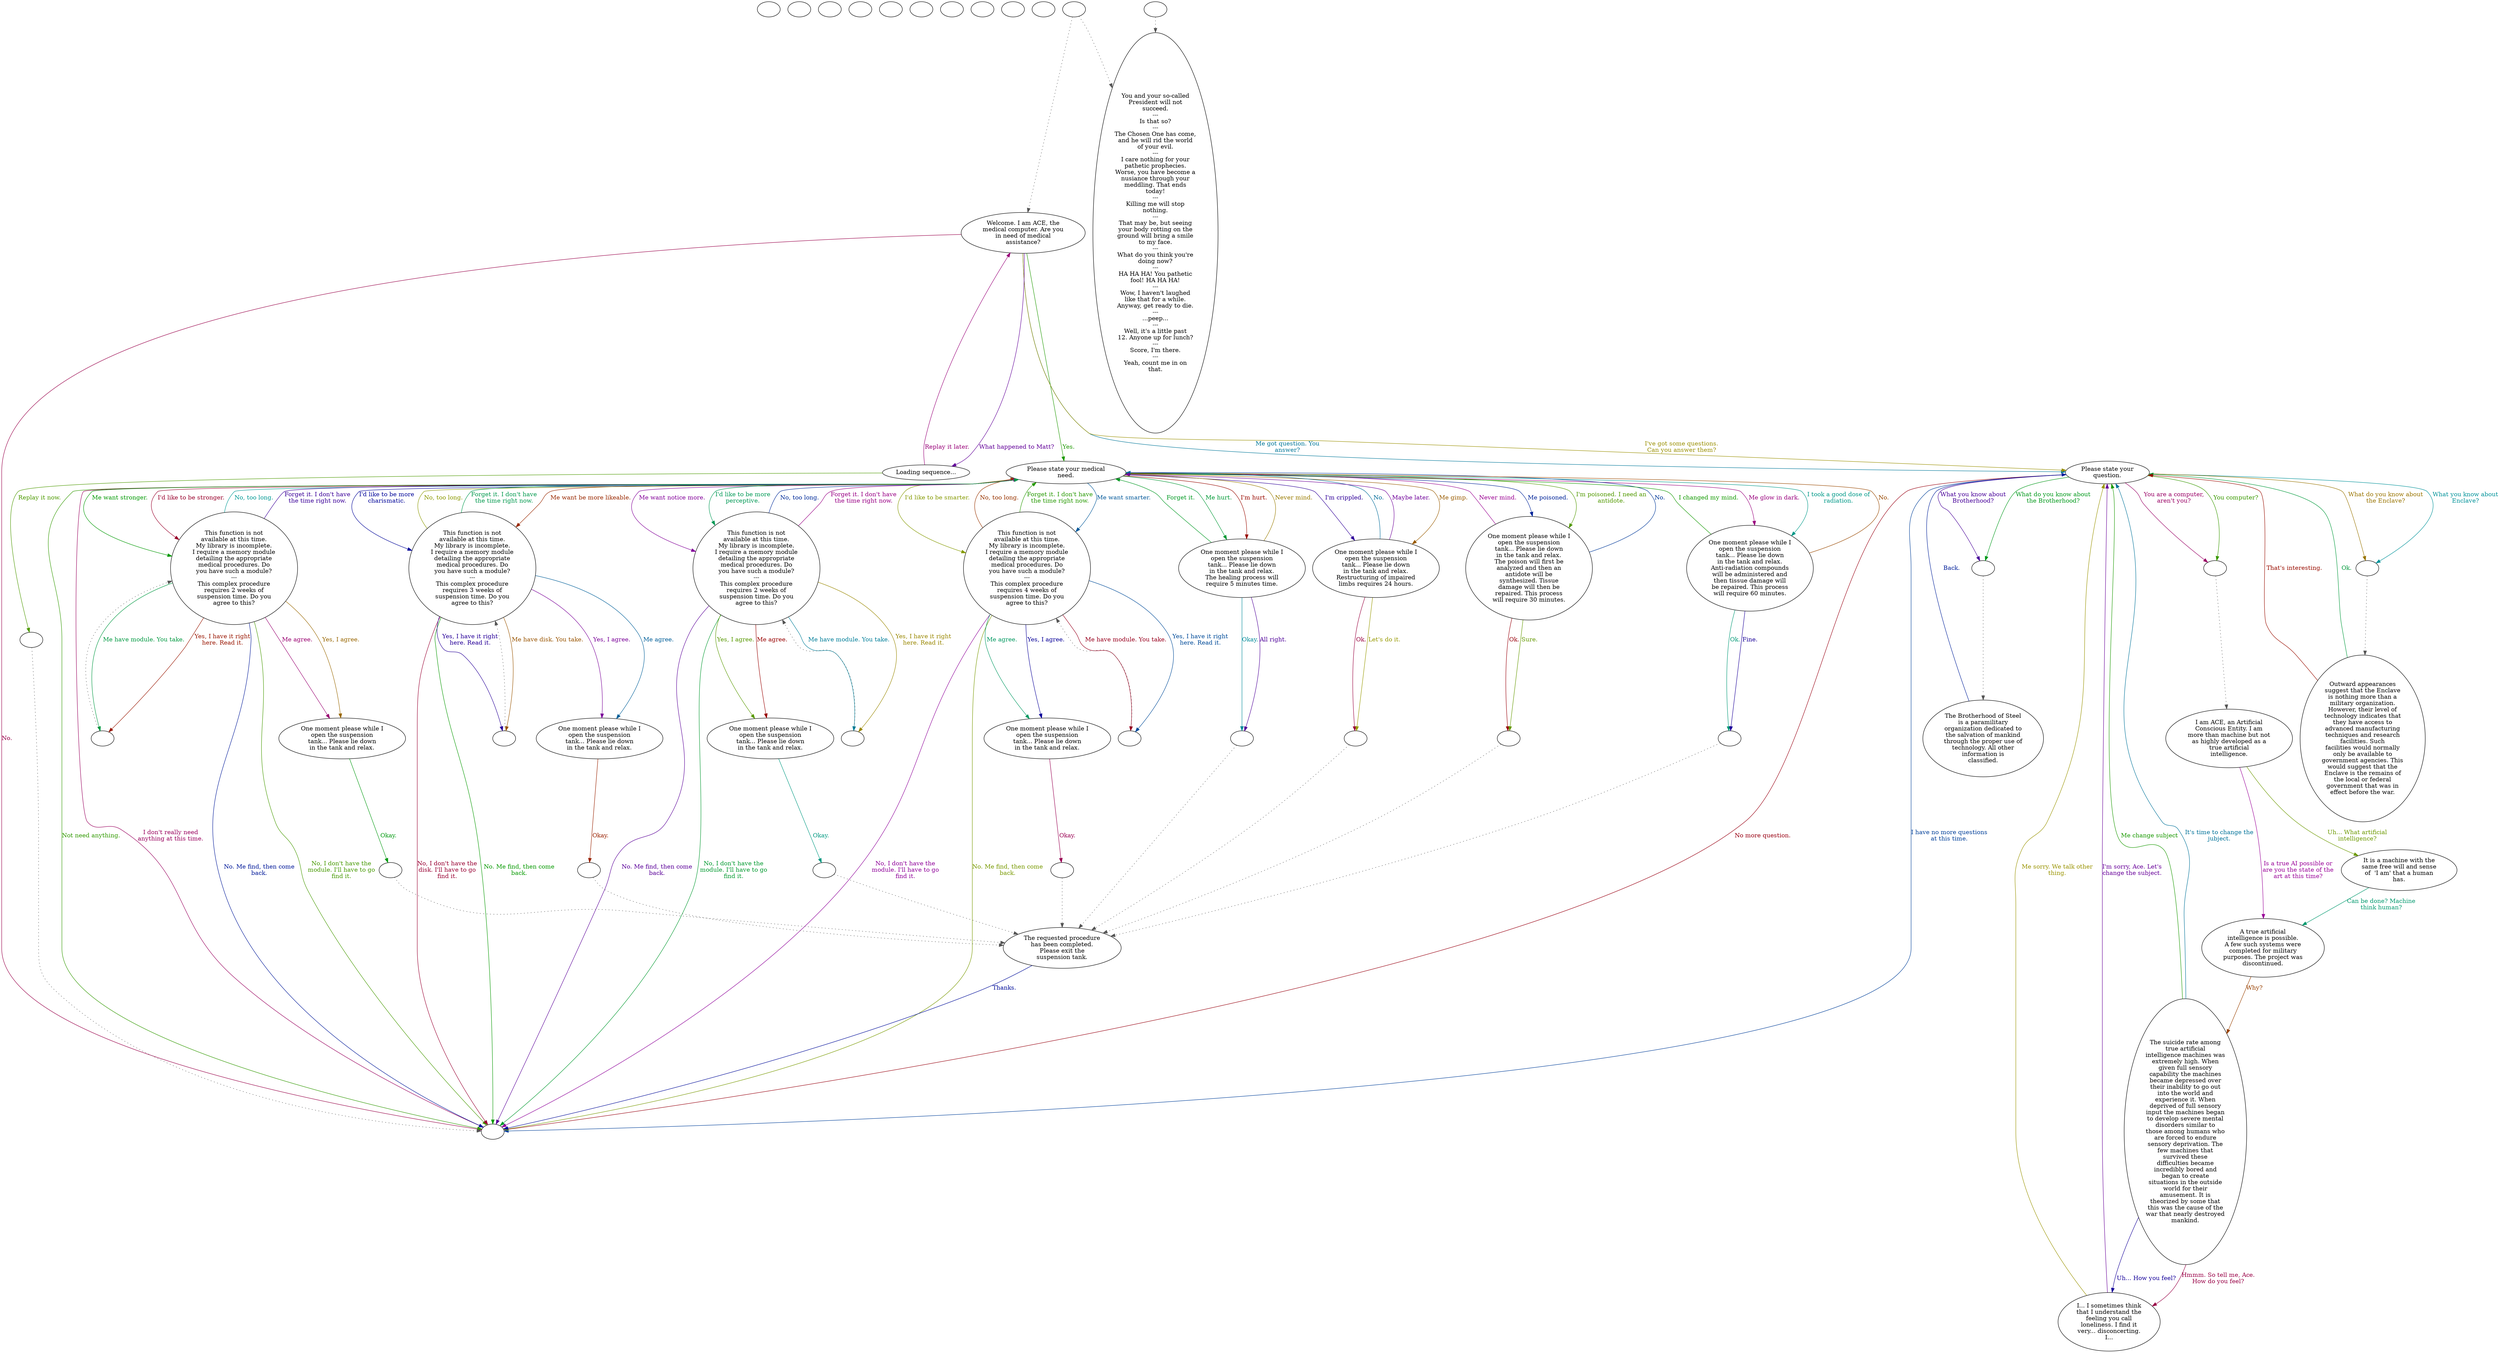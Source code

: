 digraph fsface {
  "checkPartyMembersNearDoor" [style=filled       fillcolor="#FFFFFF"       color="#000000"]
  "checkPartyMembersNearDoor" [label=""]
  "start" [style=filled       fillcolor="#FFFFFF"       color="#000000"]
  "start" [label=""]
  "use_p_proc" [style=filled       fillcolor="#FFFFFF"       color="#000000"]
  "use_p_proc" [label=""]
  "look_at_p_proc" [style=filled       fillcolor="#FFFFFF"       color="#000000"]
  "look_at_p_proc" [label=""]
  "description_p_proc" [style=filled       fillcolor="#FFFFFF"       color="#000000"]
  "description_p_proc" [label=""]
  "use_skill_on_p_proc" [style=filled       fillcolor="#FFFFFF"       color="#000000"]
  "use_skill_on_p_proc" [label=""]
  "use_obj_on_p_proc" [style=filled       fillcolor="#FFFFFF"       color="#000000"]
  "use_obj_on_p_proc" [label=""]
  "damage_p_proc" [style=filled       fillcolor="#FFFFFF"       color="#000000"]
  "damage_p_proc" [label=""]
  "map_enter_p_proc" [style=filled       fillcolor="#FFFFFF"       color="#000000"]
  "map_enter_p_proc" [label=""]
  "map_update_p_proc" [style=filled       fillcolor="#FFFFFF"       color="#000000"]
  "map_update_p_proc" [label=""]
  "talk_p_proc" [style=filled       fillcolor="#FFFFFF"       color="#000000"]
  "talk_p_proc" -> "Node001" [style=dotted color="#555555"]
  "talk_p_proc" -> "sequence" [style=dotted color="#555555"]
  "talk_p_proc" [label=""]
  "Node001" [style=filled       fillcolor="#FFFFFF"       color="#000000"]
  "Node001" [label="Welcome. I am ACE, the\nmedical computer. Are you\nin need of medical\nassistance?"]
  "Node001" -> "Node002" [label="Yes." color="#1E9900" fontcolor="#1E9900"]
  "Node001" -> "Node999" [label="No." color="#99004A" fontcolor="#99004A"]
  "Node001" -> "Node016" [label="Me got question. You\nanswer?" color="#007799" fontcolor="#007799"]
  "Node001" -> "Node016" [label="I've got some questions.\nCan you answer them?" color="#998F00" fontcolor="#998F00"]
  "Node001" -> "Node024" [label="What happened to Matt?" color="#620099" fontcolor="#620099"]
  "Node002" [style=filled       fillcolor="#FFFFFF"       color="#000000"]
  "Node002" [label="Please state your medical\nneed."]
  "Node002" -> "Node003" [label="Me hurt." color="#009935" fontcolor="#009935"]
  "Node002" -> "Node003" [label="I'm hurt." color="#990900" fontcolor="#990900"]
  "Node002" -> "Node004" [label="Me poisoned." color="#002499" fontcolor="#002499"]
  "Node002" -> "Node004" [label="I'm poisoned. I need an\nantidote." color="#519900" fontcolor="#519900"]
  "Node002" -> "Node005" [label="Me glow in dark." color="#99007D" fontcolor="#99007D"]
  "Node002" -> "Node005" [label="I took a good dose of\nradiation." color="#009988" fontcolor="#009988"]
  "Node002" -> "Node006" [label="Me gimp." color="#995B00" fontcolor="#995B00"]
  "Node002" -> "Node006" [label="I'm crippled." color="#2F0099" fontcolor="#2F0099"]
  "Node002" -> "Node007" [label="Me want stronger." color="#009902" fontcolor="#009902"]
  "Node002" -> "Node007" [label="I'd like to be stronger." color="#99002B" fontcolor="#99002B"]
  "Node002" -> "Node009" [label="Me want smarter." color="#005799" fontcolor="#005799"]
  "Node002" -> "Node009" [label="I'd like to be smarter." color="#849900" fontcolor="#849900"]
  "Node002" -> "Node011" [label="Me want notice more." color="#820099" fontcolor="#820099"]
  "Node002" -> "Node011" [label="I'd like to be more\nperceptive." color="#009955" fontcolor="#009955"]
  "Node002" -> "Node013" [label="Me want be more likeable." color="#992800" fontcolor="#992800"]
  "Node002" -> "Node013" [label="I'd like to be more\ncharismatic." color="#000499" fontcolor="#000499"]
  "Node002" -> "Node999" [label="Not need anything." color="#319900" fontcolor="#319900"]
  "Node002" -> "Node999" [label="I don't really need\nanything at this time." color="#99005E" fontcolor="#99005E"]
  "Node003" [style=filled       fillcolor="#FFFFFF"       color="#000000"]
  "Node003" [label="One moment please while I\nopen the suspension\ntank... Please lie down\nin the tank and relax.\nThe healing process will\nrequire 5 minutes time."]
  "Node003" -> "NodeHeal15" [label="Okay." color="#008A99" fontcolor="#008A99"]
  "Node003" -> "Node002" [label="Never mind." color="#997B00" fontcolor="#997B00"]
  "Node003" -> "NodeHeal15" [label="All right." color="#4E0099" fontcolor="#4E0099"]
  "Node003" -> "Node002" [label="Forget it." color="#009922" fontcolor="#009922"]
  "Node004" [style=filled       fillcolor="#FFFFFF"       color="#000000"]
  "Node004" [label="One moment please while I\nopen the suspension\ntank... Please lie down\nin the tank and relax.\nThe poison will first be\nanalyzed and then an\nantidote will be\nsynthesized. Tissue\ndamage will then be\nrepaired. This process\nwill require 30 minutes."]
  "Node004" -> "NodePois15" [label="Ok." color="#99000B" fontcolor="#99000B"]
  "Node004" -> "Node002" [label="No." color="#003899" fontcolor="#003899"]
  "Node004" -> "NodePois15" [label="Sure." color="#649900" fontcolor="#649900"]
  "Node004" -> "Node002" [label="Never mind." color="#990091" fontcolor="#990091"]
  "Node005" [style=filled       fillcolor="#FFFFFF"       color="#000000"]
  "Node005" [label="One moment please while I\nopen the suspension\ntank... Please lie down\nin the tank and relax.\nAnti-radiation compounds\nwill be administered and\nthen tissue damage will\nbe repaired. This process\nwill require 60 minutes."]
  "Node005" -> "NodeRad15" [label="Ok." color="#009975" fontcolor="#009975"]
  "Node005" -> "Node002" [label="No." color="#994800" fontcolor="#994800"]
  "Node005" -> "NodeRad15" [label="Fine." color="#1B0099" fontcolor="#1B0099"]
  "Node005" -> "Node002" [label="I changed my mind." color="#119900" fontcolor="#119900"]
  "Node006" [style=filled       fillcolor="#FFFFFF"       color="#000000"]
  "Node006" [label="One moment please while I\nopen the suspension\ntank... Please lie down\nin the tank and relax.\nRestructuring of impaired\nlimbs requires 24 hours."]
  "Node006" -> "NodeCrip15" [label="Ok." color="#99003E" fontcolor="#99003E"]
  "Node006" -> "Node002" [label="No." color="#006B99" fontcolor="#006B99"]
  "Node006" -> "NodeCrip15" [label="Let's do it." color="#979900" fontcolor="#979900"]
  "Node006" -> "Node002" [label="Maybe later." color="#6E0099" fontcolor="#6E0099"]
  "Node007" [style=filled       fillcolor="#FFFFFF"       color="#000000"]
  "Node007" [label="This function is not\navailable at this time.\nMy library is incomplete.\nI require a memory module\ndetailing the appropriate\nmedical procedures. Do\nyou have such a module?\n---\nThis complex procedure\nrequires 2 weeks of\nsuspension time. Do you\nagree to this?"]
  "Node007" -> "Node007s" [label="Me have module. You take." color="#009941" fontcolor="#009941"]
  "Node007" -> "Node007s" [label="Yes, I have it right\nhere. Read it." color="#991500" fontcolor="#991500"]
  "Node007" -> "Node999" [label="No. Me find, then come\nback." color="#001899" fontcolor="#001899"]
  "Node007" -> "Node999" [label="No, I don't have the\nmodule. I'll have to go\nfind it." color="#459900" fontcolor="#459900"]
  "Node007" -> "Node008" [label="Me agree." color="#990071" fontcolor="#990071"]
  "Node007" -> "Node002" [label="No, too long." color="#009994" fontcolor="#009994"]
  "Node007" -> "Node008" [label="Yes, I agree." color="#996700" fontcolor="#996700"]
  "Node007" -> "Node002" [label="Forget it. I don't have\nthe time right now." color="#3B0099" fontcolor="#3B0099"]
  "Node008" [style=filled       fillcolor="#FFFFFF"       color="#000000"]
  "Node008" [label="One moment please while I\nopen the suspension\ntank... Please lie down\nin the tank and relax."]
  "Node008" -> "NodeStr15" [label="Okay." color="#00990E" fontcolor="#00990E"]
  "Node009" [style=filled       fillcolor="#FFFFFF"       color="#000000"]
  "Node009" [label="This function is not\navailable at this time.\nMy library is incomplete.\nI require a memory module\ndetailing the appropriate\nmedical procedures. Do\nyou have such a module?\n---\nThis complex procedure\nrequires 4 weeks of\nsuspension time. Do you\nagree to this?"]
  "Node009" -> "Node009s" [label="Me have module. You take." color="#99001E" fontcolor="#99001E"]
  "Node009" -> "Node009s" [label="Yes, I have it right\nhere. Read it." color="#004B99" fontcolor="#004B99"]
  "Node009" -> "Node999" [label="No. Me find, then come\nback." color="#789900" fontcolor="#789900"]
  "Node009" -> "Node999" [label="No, I don't have the\nmodule. I'll have to go\nfind it." color="#8E0099" fontcolor="#8E0099"]
  "Node009" -> "Node010" [label="Me agree." color="#009961" fontcolor="#009961"]
  "Node009" -> "Node002" [label="No, too long." color="#993400" fontcolor="#993400"]
  "Node009" -> "Node010" [label="Yes, I agree." color="#080099" fontcolor="#080099"]
  "Node009" -> "Node002" [label="Forget it. I don't have\nthe time right now." color="#259900" fontcolor="#259900"]
  "Node010" [style=filled       fillcolor="#FFFFFF"       color="#000000"]
  "Node010" [label="One moment please while I\nopen the suspension\ntank... Please lie down\nin the tank and relax."]
  "Node010" -> "NodeInt15" [label="Okay." color="#990052" fontcolor="#990052"]
  "Node011" [style=filled       fillcolor="#FFFFFF"       color="#000000"]
  "Node011" [label="This function is not\navailable at this time.\nMy library is incomplete.\nI require a memory module\ndetailing the appropriate\nmedical procedures. Do\nyou have such a module?\n---\nThis complex procedure\nrequires 2 weeks of\nsuspension time. Do you\nagree to this?"]
  "Node011" -> "Node011s" [label="Me have module. You take." color="#007E99" fontcolor="#007E99"]
  "Node011" -> "Node011s" [label="Yes, I have it right\nhere. Read it." color="#998700" fontcolor="#998700"]
  "Node011" -> "Node999" [label="No. Me find, then come\nback." color="#5A0099" fontcolor="#5A0099"]
  "Node011" -> "Node999" [label="No, I don't have the\nmodule. I'll have to go\nfind it." color="#00992E" fontcolor="#00992E"]
  "Node011" -> "Node012" [label="Me agree." color="#990100" fontcolor="#990100"]
  "Node011" -> "Node002" [label="No, too long." color="#002B99" fontcolor="#002B99"]
  "Node011" -> "Node012" [label="Yes, I agree." color="#589900" fontcolor="#589900"]
  "Node011" -> "Node002" [label="Forget it. I don't have\nthe time right now." color="#990085" fontcolor="#990085"]
  "Node012" [style=filled       fillcolor="#FFFFFF"       color="#000000"]
  "Node012" [label="One moment please while I\nopen the suspension\ntank... Please lie down\nin the tank and relax."]
  "Node012" -> "NodePer15" [label="Okay." color="#009981" fontcolor="#009981"]
  "Node013" [style=filled       fillcolor="#FFFFFF"       color="#000000"]
  "Node013" [label="This function is not\navailable at this time.\nMy library is incomplete.\nI require a memory module\ndetailing the appropriate\nmedical procedures. Do\nyou have such a module?\n---\nThis complex procedure\nrequires 3 weeks of\nsuspension time. Do you\nagree to this?"]
  "Node013" -> "Node013s" [label="Me have disk. You take." color="#995400" fontcolor="#995400"]
  "Node013" -> "Node013s" [label="Yes, I have it right\nhere. Read it." color="#270099" fontcolor="#270099"]
  "Node013" -> "Node999" [label="No. Me find, then come\nback." color="#059900" fontcolor="#059900"]
  "Node013" -> "Node999" [label="No, I don't have the\ndisk. I'll have to go\nfind it." color="#990032" fontcolor="#990032"]
  "Node013" -> "Node014" [label="Me agree." color="#005F99" fontcolor="#005F99"]
  "Node013" -> "Node002" [label="No, too long." color="#8B9900" fontcolor="#8B9900"]
  "Node013" -> "Node014" [label="Yes, I agree." color="#7A0099" fontcolor="#7A0099"]
  "Node013" -> "Node002" [label="Forget it. I don't have\nthe time right now." color="#00994D" fontcolor="#00994D"]
  "Node014" [style=filled       fillcolor="#FFFFFF"       color="#000000"]
  "Node014" [label="One moment please while I\nopen the suspension\ntank... Please lie down\nin the tank and relax."]
  "Node014" -> "NodeChr15" [label="Okay." color="#992100" fontcolor="#992100"]
  "Node015" [style=filled       fillcolor="#FFFFFF"       color="#000000"]
  "Node015" [label="The requested procedure\nhas been completed.\nPlease exit the\nsuspension tank."]
  "Node015" -> "Node999" [label="Thanks." color="#000C99" fontcolor="#000C99"]
  "Node016" [style=filled       fillcolor="#FFFFFF"       color="#000000"]
  "Node016" [label="Please state your\nquestion."]
  "Node016" -> "Node017a" [label="You computer?" color="#399900" fontcolor="#399900"]
  "Node016" -> "Node017a" [label="You are a computer,\naren't you?" color="#990065" fontcolor="#990065"]
  "Node016" -> "Node022a" [label="What you know about\nEnclave?" color="#009299" fontcolor="#009299"]
  "Node016" -> "Node022a" [label="What do you know about\nthe Enclave?" color="#997400" fontcolor="#997400"]
  "Node016" -> "Node023a" [label="What you know about\nBrotherhood?" color="#470099" fontcolor="#470099"]
  "Node016" -> "Node023a" [label="What do you know about\nthe Brotherhood?" color="#00991A" fontcolor="#00991A"]
  "Node016" -> "Node999" [label="No more question." color="#990012" fontcolor="#990012"]
  "Node016" -> "Node999" [label="I have no more questions\nat this time." color="#003F99" fontcolor="#003F99"]
  "Node017" [style=filled       fillcolor="#FFFFFF"       color="#000000"]
  "Node017" [label="I am ACE, an Artificial\nConscious Entity. I am\nmore than machine but not\nas highly developed as a\ntrue artificial\nintelligence."]
  "Node017" -> "Node018" [label="Uh... What artificial\nintelligence?" color="#6C9900" fontcolor="#6C9900"]
  "Node017" -> "Node019" [label="Is a true AI possible or\nare you the state of the\nart at this time?" color="#990098" fontcolor="#990098"]
  "Node018" [style=filled       fillcolor="#FFFFFF"       color="#000000"]
  "Node018" [label="It is a machine with the\nsame free will and sense\nof  'I am' that a human\nhas."]
  "Node018" -> "Node019" [label="Can be done? Machine\nthink human?" color="#00996D" fontcolor="#00996D"]
  "Node019" [style=filled       fillcolor="#FFFFFF"       color="#000000"]
  "Node019" [label="A true artificial\nintelligence is possible.\nA few such systems were\ncompleted for military\npurposes. The project was\ndiscontinued."]
  "Node019" -> "Node020" [label="Why?" color="#994000" fontcolor="#994000"]
  "Node020" [style=filled       fillcolor="#FFFFFF"       color="#000000"]
  "Node020" [label="The suicide rate among\ntrue artificial\nintelligence machines was\nextremely high. When\ngiven full sensory\ncapability the machines\nbecame depressed over\ntheir inability to go out\ninto the world and\nexperience it. When\ndeprived of full sensory\ninput the machines began\nto develop severe mental\ndisorders similar to\nthose among humans who\nare forced to endure\nsensory deprivation. The\nfew machines that\nsurvived these\ndifficulties became\nincredibly bored and\nbegan to create\nsituations in the outside\nworld for their\namusement. It is\ntheorized by some that\nthis was the cause of the\nwar that nearly destroyed\nmankind."]
  "Node020" -> "Node021" [label="Uh... How you feel?" color="#140099" fontcolor="#140099"]
  "Node020" -> "Node016" [label="Me change subject" color="#199900" fontcolor="#199900"]
  "Node020" -> "Node021" [label="Hmmm. So tell me, Ace.\nHow do you feel?" color="#990046" fontcolor="#990046"]
  "Node020" -> "Node016" [label="It's time to change the\njubject." color="#007299" fontcolor="#007299"]
  "Node021" [style=filled       fillcolor="#FFFFFF"       color="#000000"]
  "Node021" [label="I... I sometimes think\nthat I understand the\nfeeling you call\nloneliness. I find it\nvery... disconcerting.\nI..."]
  "Node021" -> "Node016" [label="Me sorry. We talk other\nthing." color="#999300" fontcolor="#999300"]
  "Node021" -> "Node016" [label="I'm sorry, Ace. Let's\nchange the subject." color="#670099" fontcolor="#670099"]
  "Node022" [style=filled       fillcolor="#FFFFFF"       color="#000000"]
  "Node022" [label="Outward appearances\nsuggest that the Enclave\nis nothing more than a\nmilitary organization.\nHowever, their level of\ntechnology indicates that\nthey have access to\nadvanced manufacturing\ntechniques and research\nfacilities. Such\nfacilities would normally\nonly be available to\ngovernment agencies. This\nwould suggest that the\nEnclave is the remains of\nthe local or federal\ngovernment that was in\neffect before the war."]
  "Node022" -> "Node016" [label="Ok." color="#00993A" fontcolor="#00993A"]
  "Node022" -> "Node016" [label="That's interesting." color="#990D00" fontcolor="#990D00"]
  "Node023" [style=filled       fillcolor="#FFFFFF"       color="#000000"]
  "Node023" [label="The Brotherhood of Steel\nis a paramilitary\norganization dedicated to\nthe salvation of mankind\nthrough the proper use of\ntechnology. All other\ninformation is\nclassified."]
  "Node023" -> "Node016" [label="Back." color="#001F99" fontcolor="#001F99"]
  "Node024" [style=filled       fillcolor="#FFFFFF"       color="#000000"]
  "Node024" [label="Loading sequence..."]
  "Node024" -> "NodeSequence" [label="Replay it now." color="#4C9900" fontcolor="#4C9900"]
  "Node024" -> "Node001" [label="Replay it later." color="#990079" fontcolor="#990079"]
  "sequence" [style=filled       fillcolor="#FFFFFF"       color="#000000"]
  "sequence" [label="You and your so-called\nPresident will not\nsucceed.\n---\nIs that so?\n---\nThe Chosen One has come,\nand he will rid the world\nof your evil.\n---\nI care nothing for your\npathetic prophecies.\nWorse, you have become a\nnusiance through your\nmeddling. That ends\ntoday!\n---\nKilling me will stop\nnothing.\n---\nThat may be, but seeing\nyour body rotting on the\nground will bring a smile\nto my face.\n---\nWhat do you think you're\ndoing now?\n---\nHA HA HA! You pathetic\nfool! HA HA HA!\n---\nWow, I haven't laughed\nlike that for a while.\nAnyway, get ready to die.\n---\n...peep...\n---\nWell, it's a little past\n12. Anyone up for lunch?\n---\nScore, I'm there.\n---\nYeah, count me in on\nthat."]
  "timed_event_p_proc" [style=filled       fillcolor="#FFFFFF"       color="#000000"]
  "timed_event_p_proc" -> "sequence" [style=dotted color="#555555"]
  "timed_event_p_proc" [label=""]
  "Node999" [style=filled       fillcolor="#FFFFFF"       color="#000000"]
  "Node999" [label=""]
  "NodeHeal15" [style=filled       fillcolor="#FFFFFF"       color="#000000"]
  "NodeHeal15" -> "Node015" [style=dotted color="#555555"]
  "NodeHeal15" [label=""]
  "NodePois15" [style=filled       fillcolor="#FFFFFF"       color="#000000"]
  "NodePois15" -> "Node015" [style=dotted color="#555555"]
  "NodePois15" [label=""]
  "NodeRad15" [style=filled       fillcolor="#FFFFFF"       color="#000000"]
  "NodeRad15" -> "Node015" [style=dotted color="#555555"]
  "NodeRad15" [label=""]
  "NodeCrip15" [style=filled       fillcolor="#FFFFFF"       color="#000000"]
  "NodeCrip15" -> "Node015" [style=dotted color="#555555"]
  "NodeCrip15" [label=""]
  "NodeStr15" [style=filled       fillcolor="#FFFFFF"       color="#000000"]
  "NodeStr15" -> "Node015" [style=dotted color="#555555"]
  "NodeStr15" [label=""]
  "NodeInt15" [style=filled       fillcolor="#FFFFFF"       color="#000000"]
  "NodeInt15" -> "Node015" [style=dotted color="#555555"]
  "NodeInt15" [label=""]
  "NodePer15" [style=filled       fillcolor="#FFFFFF"       color="#000000"]
  "NodePer15" -> "Node015" [style=dotted color="#555555"]
  "NodePer15" [label=""]
  "NodeChr15" [style=filled       fillcolor="#FFFFFF"       color="#000000"]
  "NodeChr15" -> "Node015" [style=dotted color="#555555"]
  "NodeChr15" [label=""]
  "Node007s" [style=filled       fillcolor="#FFFFFF"       color="#000000"]
  "Node007s" -> "Node007" [style=dotted color="#555555"]
  "Node007s" [label=""]
  "Node009s" [style=filled       fillcolor="#FFFFFF"       color="#000000"]
  "Node009s" -> "Node009" [style=dotted color="#555555"]
  "Node009s" [label=""]
  "Node011s" [style=filled       fillcolor="#FFFFFF"       color="#000000"]
  "Node011s" -> "Node011" [style=dotted color="#555555"]
  "Node011s" [label=""]
  "Node013s" [style=filled       fillcolor="#FFFFFF"       color="#000000"]
  "Node013s" -> "Node013" [style=dotted color="#555555"]
  "Node013s" [label=""]
  "Node017a" [style=filled       fillcolor="#FFFFFF"       color="#000000"]
  "Node017a" -> "Node017" [style=dotted color="#555555"]
  "Node017a" [label=""]
  "Node022a" [style=filled       fillcolor="#FFFFFF"       color="#000000"]
  "Node022a" -> "Node022" [style=dotted color="#555555"]
  "Node022a" [label=""]
  "Node023a" [style=filled       fillcolor="#FFFFFF"       color="#000000"]
  "Node023a" -> "Node023" [style=dotted color="#555555"]
  "Node023a" [label=""]
  "NodeSequence" [style=filled       fillcolor="#FFFFFF"       color="#000000"]
  "NodeSequence" -> "Node999" [style=dotted color="#555555"]
  "NodeSequence" [label=""]
}